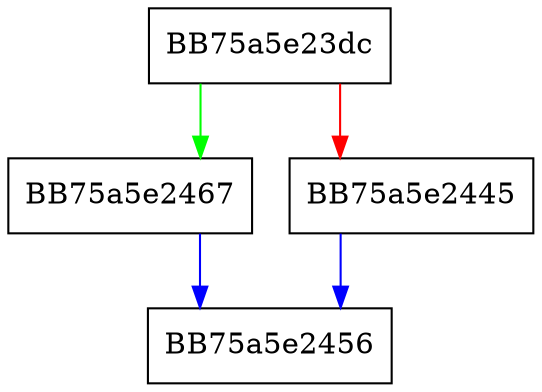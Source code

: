 digraph ProcessQueue {
  node [shape="box"];
  graph [splines=ortho];
  BB75a5e23dc -> BB75a5e2467 [color="green"];
  BB75a5e23dc -> BB75a5e2445 [color="red"];
  BB75a5e2445 -> BB75a5e2456 [color="blue"];
  BB75a5e2467 -> BB75a5e2456 [color="blue"];
}